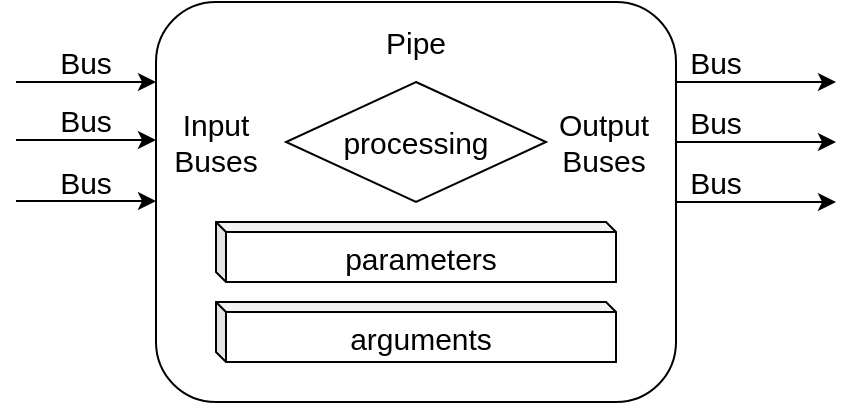 <mxfile version="12.9.6" type="device"><diagram id="pzXvqrWWVJhqpkLEdvyZ" name="Page-1"><mxGraphModel dx="821" dy="441" grid="1" gridSize="10" guides="1" tooltips="1" connect="1" arrows="1" fold="1" page="1" pageScale="1" pageWidth="827" pageHeight="1169" math="0" shadow="0"><root><mxCell id="0"/><mxCell id="1" parent="0"/><mxCell id="dCWQQjTzdvsxh7XSYbrc-79" style="edgeStyle=orthogonalEdgeStyle;rounded=0;orthogonalLoop=1;jettySize=auto;html=1;exitX=1;exitY=0.25;exitDx=0;exitDy=0;fontSize=15;" edge="1" parent="1" source="dCWQQjTzdvsxh7XSYbrc-70"><mxGeometry relative="1" as="geometry"><mxPoint x="550" y="200" as="targetPoint"/><Array as="points"><mxPoint x="470" y="200"/><mxPoint x="550" y="200"/></Array></mxGeometry></mxCell><mxCell id="dCWQQjTzdvsxh7XSYbrc-80" style="edgeStyle=orthogonalEdgeStyle;rounded=0;orthogonalLoop=1;jettySize=auto;html=1;fontSize=15;" edge="1" parent="1"><mxGeometry relative="1" as="geometry"><mxPoint x="550" y="230" as="targetPoint"/><mxPoint x="470" y="250" as="sourcePoint"/><Array as="points"><mxPoint x="470" y="230"/><mxPoint x="550" y="230"/></Array></mxGeometry></mxCell><mxCell id="dCWQQjTzdvsxh7XSYbrc-82" style="edgeStyle=orthogonalEdgeStyle;rounded=0;orthogonalLoop=1;jettySize=auto;html=1;exitX=1;exitY=0.5;exitDx=0;exitDy=0;fontSize=15;" edge="1" parent="1" source="dCWQQjTzdvsxh7XSYbrc-70"><mxGeometry relative="1" as="geometry"><mxPoint x="550" y="260" as="targetPoint"/></mxGeometry></mxCell><mxCell id="dCWQQjTzdvsxh7XSYbrc-70" value="" style="rounded=1;whiteSpace=wrap;html=1;fontSize=15;" vertex="1" parent="1"><mxGeometry x="210" y="160" width="260" height="200" as="geometry"/></mxCell><mxCell id="dCWQQjTzdvsxh7XSYbrc-71" value="processing" style="rhombus;whiteSpace=wrap;html=1;fontSize=15;" vertex="1" parent="1"><mxGeometry x="275" y="200" width="130" height="60" as="geometry"/></mxCell><mxCell id="dCWQQjTzdvsxh7XSYbrc-74" value="Pipe" style="text;html=1;strokeColor=none;fillColor=none;align=center;verticalAlign=middle;whiteSpace=wrap;rounded=0;fontSize=15;" vertex="1" parent="1"><mxGeometry x="320" y="170" width="40" height="20" as="geometry"/></mxCell><mxCell id="dCWQQjTzdvsxh7XSYbrc-75" value="&lt;div&gt;Output&lt;/div&gt;&lt;div&gt;Buses&lt;br&gt;&lt;/div&gt;" style="text;html=1;strokeColor=none;fillColor=none;align=center;verticalAlign=middle;whiteSpace=wrap;rounded=0;fontSize=15;" vertex="1" parent="1"><mxGeometry x="414" y="220" width="40" height="20" as="geometry"/></mxCell><mxCell id="dCWQQjTzdvsxh7XSYbrc-76" value="Input&lt;div&gt;Buses&lt;br&gt;&lt;/div&gt;" style="text;html=1;strokeColor=none;fillColor=none;align=center;verticalAlign=middle;whiteSpace=wrap;rounded=0;fontSize=15;" vertex="1" parent="1"><mxGeometry x="220" y="220" width="40" height="20" as="geometry"/></mxCell><mxCell id="dCWQQjTzdvsxh7XSYbrc-77" value="parameters" style="shape=cube;whiteSpace=wrap;html=1;boundedLbl=1;backgroundOutline=1;darkOpacity=0.05;darkOpacity2=0.1;fontSize=15;size=5;" vertex="1" parent="1"><mxGeometry x="240" y="270" width="200" height="30" as="geometry"/></mxCell><mxCell id="dCWQQjTzdvsxh7XSYbrc-78" value="arguments" style="shape=cube;whiteSpace=wrap;html=1;boundedLbl=1;backgroundOutline=1;darkOpacity=0.05;darkOpacity2=0.1;fontSize=15;size=5;" vertex="1" parent="1"><mxGeometry x="240" y="310" width="200" height="30" as="geometry"/></mxCell><mxCell id="dCWQQjTzdvsxh7XSYbrc-83" value="Bus" style="text;html=1;strokeColor=none;fillColor=none;align=center;verticalAlign=middle;whiteSpace=wrap;rounded=0;fontSize=15;" vertex="1" parent="1"><mxGeometry x="470" y="180" width="40" height="20" as="geometry"/></mxCell><mxCell id="dCWQQjTzdvsxh7XSYbrc-84" value="Bus" style="text;html=1;strokeColor=none;fillColor=none;align=center;verticalAlign=middle;whiteSpace=wrap;rounded=0;fontSize=15;" vertex="1" parent="1"><mxGeometry x="470" y="210" width="40" height="20" as="geometry"/></mxCell><mxCell id="dCWQQjTzdvsxh7XSYbrc-85" value="Bus" style="text;html=1;strokeColor=none;fillColor=none;align=center;verticalAlign=middle;whiteSpace=wrap;rounded=0;fontSize=15;" vertex="1" parent="1"><mxGeometry x="470" y="240" width="40" height="20" as="geometry"/></mxCell><mxCell id="dCWQQjTzdvsxh7XSYbrc-86" value="" style="endArrow=classic;html=1;fontSize=15;" edge="1" parent="1"><mxGeometry width="50" height="50" relative="1" as="geometry"><mxPoint x="140" y="200" as="sourcePoint"/><mxPoint x="210" y="200" as="targetPoint"/></mxGeometry></mxCell><mxCell id="dCWQQjTzdvsxh7XSYbrc-87" value="Bus" style="text;html=1;strokeColor=none;fillColor=none;align=center;verticalAlign=middle;whiteSpace=wrap;rounded=0;fontSize=15;" vertex="1" parent="1"><mxGeometry x="155" y="180" width="40" height="20" as="geometry"/></mxCell><mxCell id="dCWQQjTzdvsxh7XSYbrc-99" value="" style="endArrow=classic;html=1;fontSize=15;" edge="1" parent="1"><mxGeometry width="50" height="50" relative="1" as="geometry"><mxPoint x="140" y="229" as="sourcePoint"/><mxPoint x="210" y="229" as="targetPoint"/></mxGeometry></mxCell><mxCell id="dCWQQjTzdvsxh7XSYbrc-100" value="Bus" style="text;html=1;strokeColor=none;fillColor=none;align=center;verticalAlign=middle;whiteSpace=wrap;rounded=0;fontSize=15;" vertex="1" parent="1"><mxGeometry x="155" y="209" width="40" height="20" as="geometry"/></mxCell><mxCell id="dCWQQjTzdvsxh7XSYbrc-101" value="" style="endArrow=classic;html=1;fontSize=15;" edge="1" parent="1"><mxGeometry width="50" height="50" relative="1" as="geometry"><mxPoint x="140" y="259.5" as="sourcePoint"/><mxPoint x="210" y="259.5" as="targetPoint"/></mxGeometry></mxCell><mxCell id="dCWQQjTzdvsxh7XSYbrc-102" value="Bus" style="text;html=1;strokeColor=none;fillColor=none;align=center;verticalAlign=middle;whiteSpace=wrap;rounded=0;fontSize=15;" vertex="1" parent="1"><mxGeometry x="155" y="239.5" width="40" height="20" as="geometry"/></mxCell></root></mxGraphModel></diagram></mxfile>